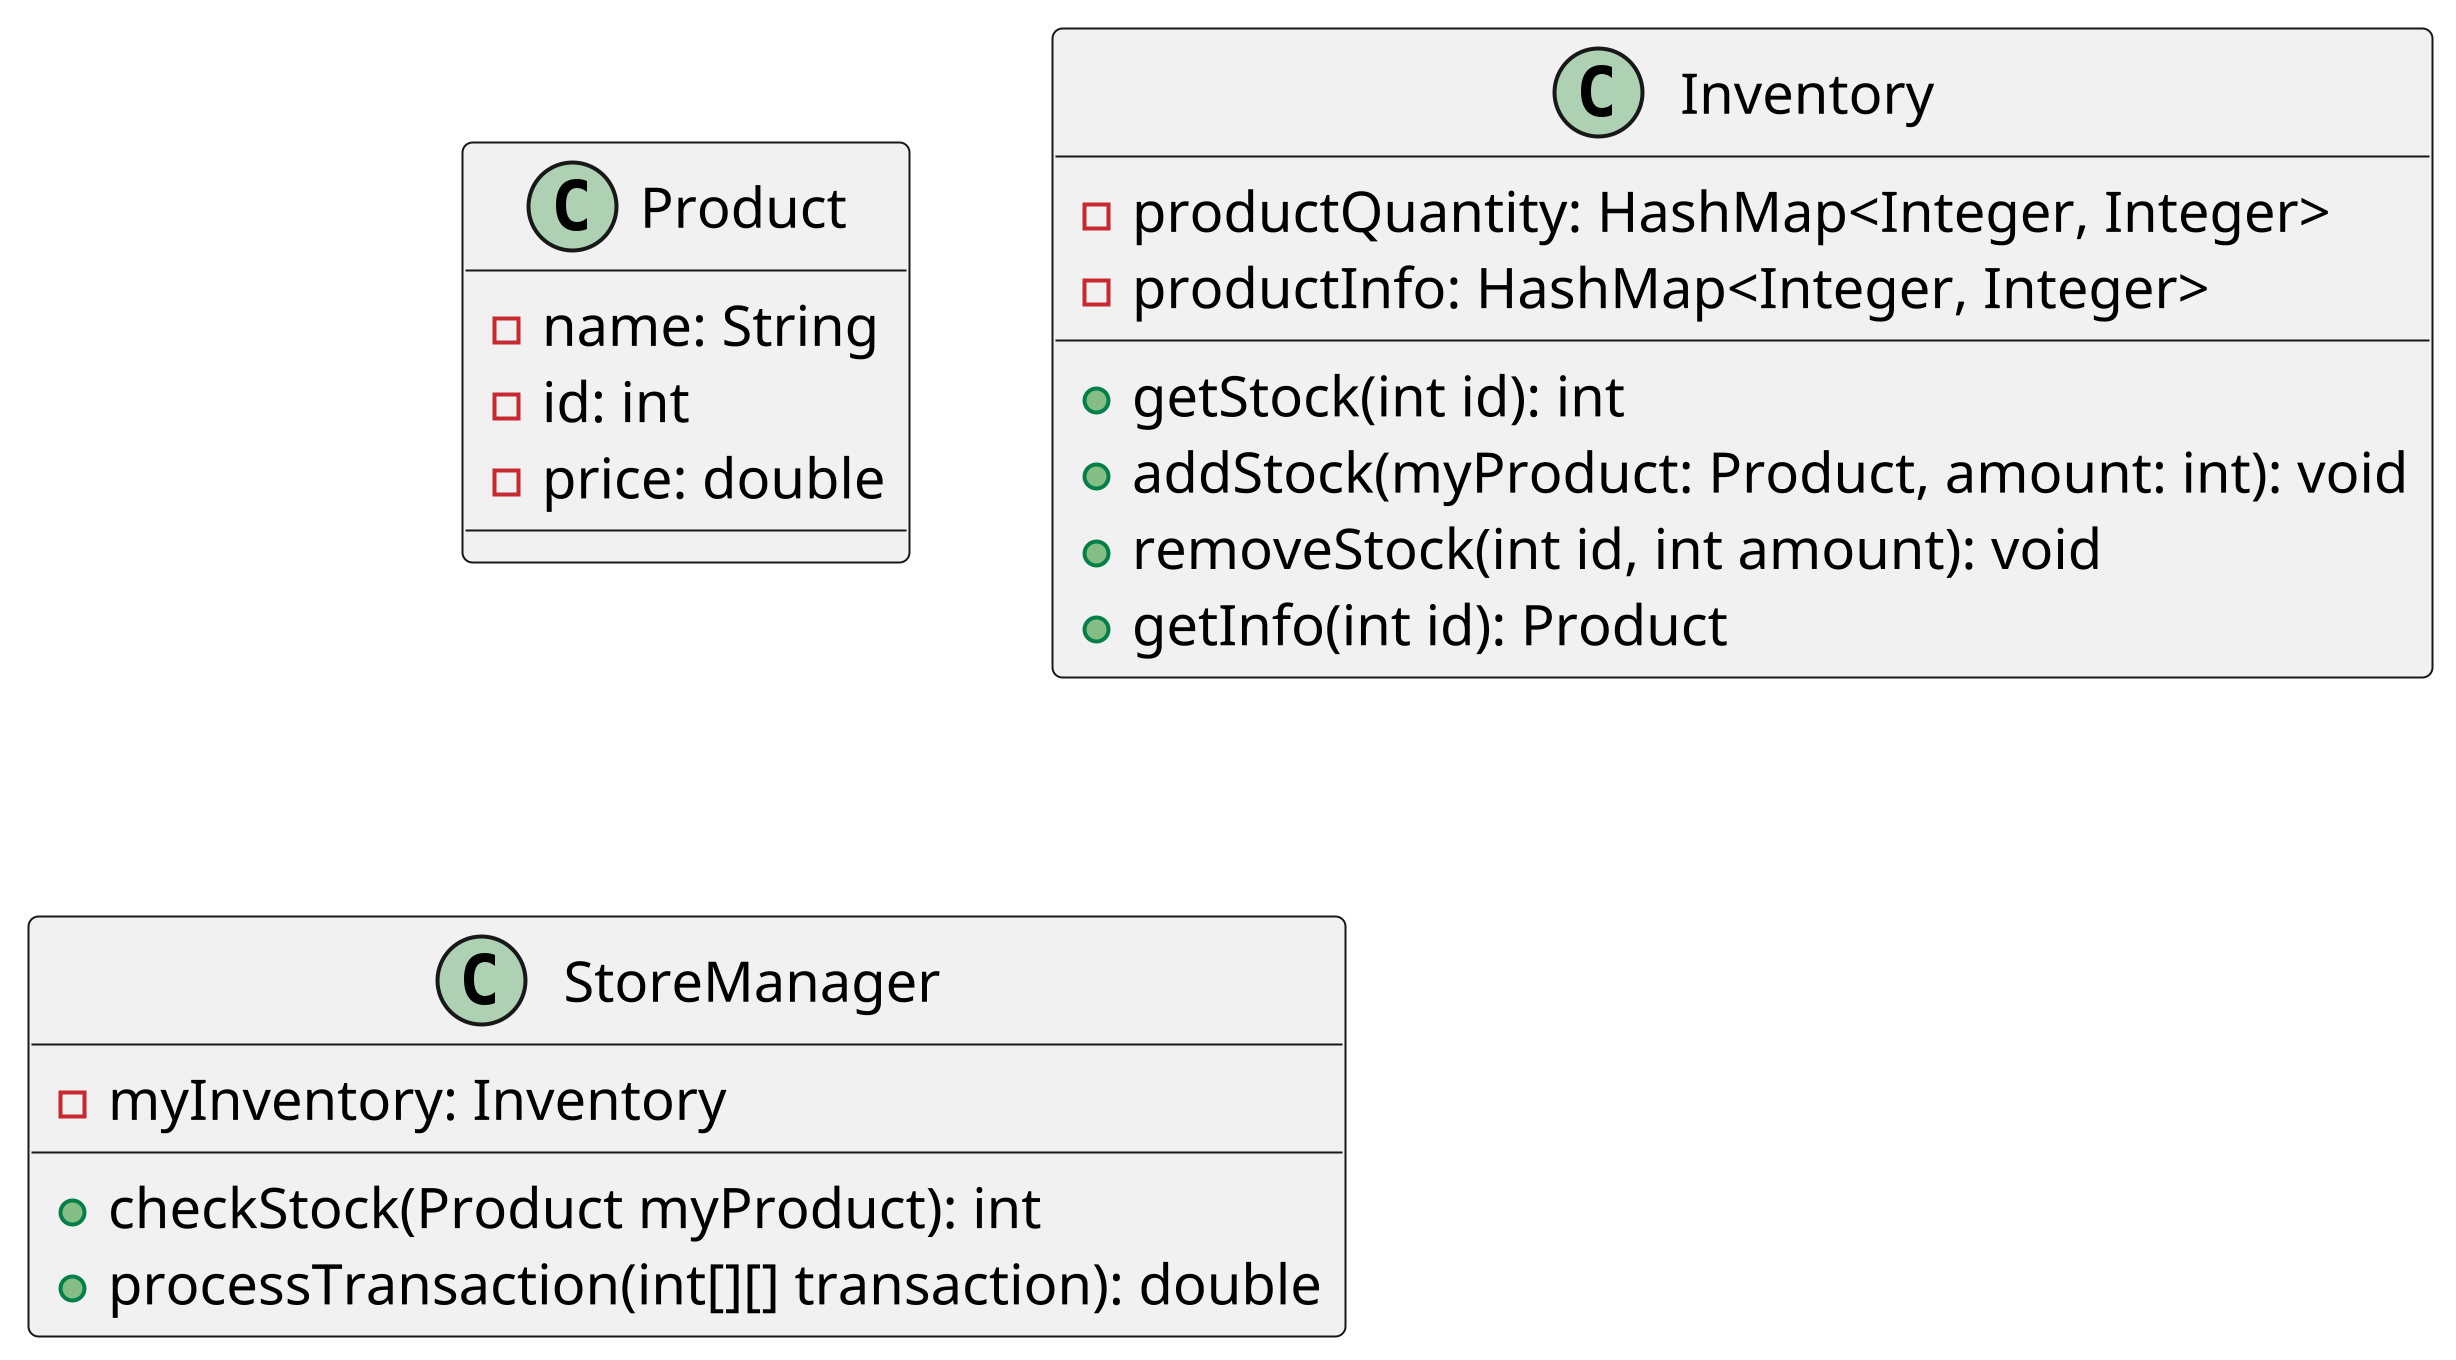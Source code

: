 @startuml
'https://plantuml.com/class-diagram
scale 5

class Product {
    -name: String
    -id: int
    -price: double
}

class Inventory {
    -productQuantity: HashMap<Integer, Integer>
    -productInfo: HashMap<Integer, Integer>

    +getStock(int id): int
    +addStock(myProduct: Product, amount: int): void
    +removeStock(int id, int amount): void
    +getInfo(int id): Product
}

class StoreManager{
    -myInventory: Inventory

    +checkStock(Product myProduct): int
    +processTransaction(int[][] transaction): double
}

@enduml
